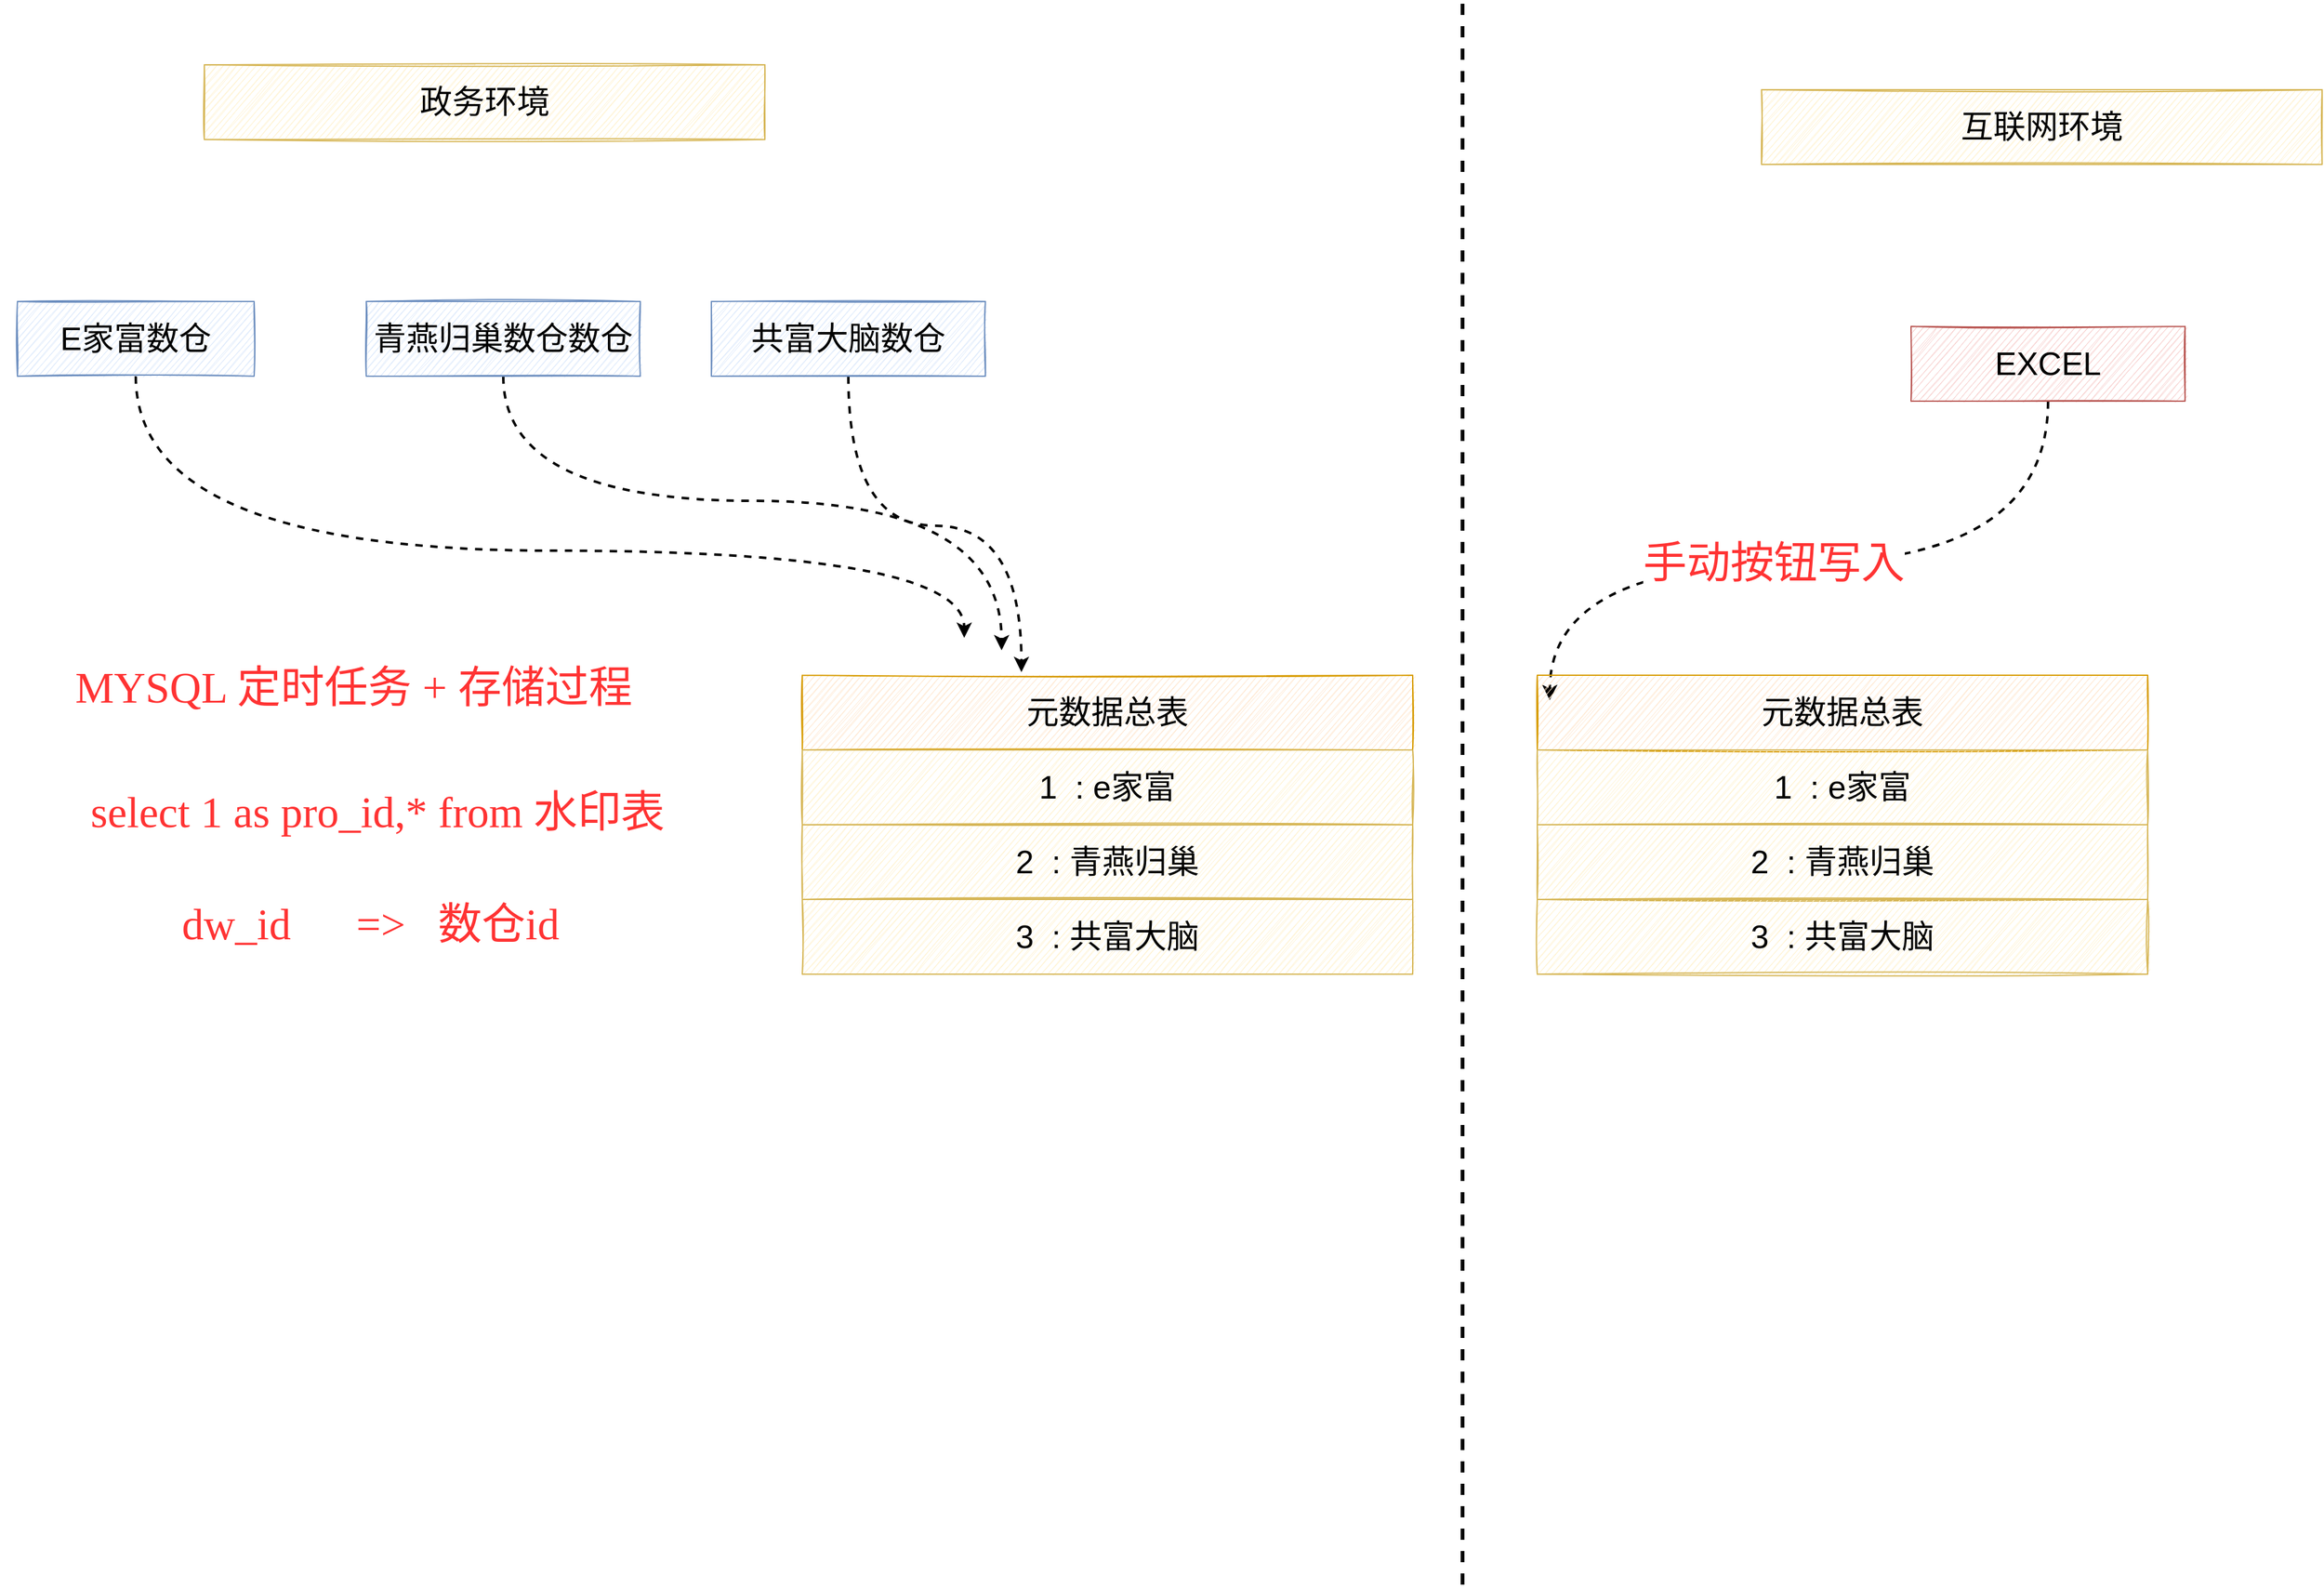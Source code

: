 <mxfile version="13.9.9" type="device" pages="4"><diagram id="MZsNfUSsh-pGyg5kKZdt" name="后端元数据架构规划"><mxGraphModel dx="1920" dy="2289" grid="1" gridSize="10" guides="1" tooltips="1" connect="1" arrows="1" fold="1" page="1" pageScale="1" pageWidth="827" pageHeight="1169" math="0" shadow="0"><root><mxCell id="GZThx_8Df_C3SeQT4p98-0"/><mxCell id="GZThx_8Df_C3SeQT4p98-1" parent="GZThx_8Df_C3SeQT4p98-0"/><mxCell id="rrdGw6Pt2CBKG6S0Pmu_-7" style="edgeStyle=orthogonalEdgeStyle;curved=1;rounded=0;orthogonalLoop=1;jettySize=auto;html=1;dashed=1;strokeWidth=2;" parent="GZThx_8Df_C3SeQT4p98-1" source="rrdGw6Pt2CBKG6S0Pmu_-0" edge="1"><mxGeometry relative="1" as="geometry"><mxPoint x="810" y="420" as="targetPoint"/><Array as="points"><mxPoint x="145" y="350"/><mxPoint x="810" y="350"/></Array></mxGeometry></mxCell><mxCell id="rrdGw6Pt2CBKG6S0Pmu_-0" value="&lt;span style=&quot;font-size: 26px&quot;&gt;E家富数仓&lt;/span&gt;" style="whiteSpace=wrap;html=1;fillColor=#dae8fc;strokeColor=#6c8ebf;sketch=1;" parent="GZThx_8Df_C3SeQT4p98-1" vertex="1"><mxGeometry x="50" y="150" width="190" height="60" as="geometry"/></mxCell><mxCell id="rrdGw6Pt2CBKG6S0Pmu_-1" value="&lt;span style=&quot;font-size: 26px&quot;&gt;元数据总表&lt;/span&gt;" style="whiteSpace=wrap;html=1;fillColor=#ffe6cc;strokeColor=#d79b00;sketch=1;" parent="GZThx_8Df_C3SeQT4p98-1" vertex="1"><mxGeometry x="680" y="450" width="490" height="60" as="geometry"/></mxCell><mxCell id="rrdGw6Pt2CBKG6S0Pmu_-6" style="edgeStyle=orthogonalEdgeStyle;curved=1;rounded=0;orthogonalLoop=1;jettySize=auto;html=1;dashed=1;strokeWidth=2;" parent="GZThx_8Df_C3SeQT4p98-1" source="rrdGw6Pt2CBKG6S0Pmu_-2" edge="1"><mxGeometry relative="1" as="geometry"><mxPoint x="840" y="430" as="targetPoint"/><Array as="points"><mxPoint x="440" y="310"/><mxPoint x="840" y="310"/></Array></mxGeometry></mxCell><mxCell id="rrdGw6Pt2CBKG6S0Pmu_-2" value="&lt;span style=&quot;font-size: 26px&quot;&gt;青燕归巢数仓数仓&lt;/span&gt;" style="whiteSpace=wrap;html=1;fillColor=#dae8fc;strokeColor=#6c8ebf;sketch=1;" parent="GZThx_8Df_C3SeQT4p98-1" vertex="1"><mxGeometry x="330" y="150" width="220" height="60" as="geometry"/></mxCell><mxCell id="rrdGw6Pt2CBKG6S0Pmu_-5" style="edgeStyle=orthogonalEdgeStyle;rounded=0;orthogonalLoop=1;jettySize=auto;html=1;entryX=0.359;entryY=-0.042;entryDx=0;entryDy=0;entryPerimeter=0;curved=1;dashed=1;strokeWidth=2;" parent="GZThx_8Df_C3SeQT4p98-1" source="rrdGw6Pt2CBKG6S0Pmu_-3" target="rrdGw6Pt2CBKG6S0Pmu_-1" edge="1"><mxGeometry relative="1" as="geometry"/></mxCell><mxCell id="rrdGw6Pt2CBKG6S0Pmu_-3" value="&lt;span style=&quot;font-size: 26px&quot;&gt;共富大脑数仓&lt;/span&gt;" style="whiteSpace=wrap;html=1;fillColor=#dae8fc;strokeColor=#6c8ebf;sketch=1;" parent="GZThx_8Df_C3SeQT4p98-1" vertex="1"><mxGeometry x="607" y="150" width="220" height="60" as="geometry"/></mxCell><mxCell id="rrdGw6Pt2CBKG6S0Pmu_-4" value="" style="endArrow=none;dashed=1;html=1;strokeWidth=3;" parent="GZThx_8Df_C3SeQT4p98-1" edge="1"><mxGeometry width="50" height="50" relative="1" as="geometry"><mxPoint x="1210" y="1180" as="sourcePoint"/><mxPoint x="1210" y="-90" as="targetPoint"/></mxGeometry></mxCell><mxCell id="rrdGw6Pt2CBKG6S0Pmu_-10" value="&lt;span style=&quot;font-size: 26px&quot;&gt;政务环境&lt;/span&gt;" style="whiteSpace=wrap;html=1;fillColor=#fff2cc;strokeColor=#d6b656;sketch=1;" parent="GZThx_8Df_C3SeQT4p98-1" vertex="1"><mxGeometry x="200" y="-40" width="450" height="60" as="geometry"/></mxCell><mxCell id="rrdGw6Pt2CBKG6S0Pmu_-12" value="&lt;span style=&quot;font-size: 26px&quot;&gt;互联网环境&lt;/span&gt;" style="whiteSpace=wrap;html=1;fillColor=#fff2cc;strokeColor=#d6b656;sketch=1;" parent="GZThx_8Df_C3SeQT4p98-1" vertex="1"><mxGeometry x="1450" y="-20" width="450" height="60" as="geometry"/></mxCell><mxCell id="rrdGw6Pt2CBKG6S0Pmu_-15" style="edgeStyle=orthogonalEdgeStyle;curved=1;rounded=0;orthogonalLoop=1;jettySize=auto;html=1;dashed=1;strokeWidth=2;" parent="GZThx_8Df_C3SeQT4p98-1" source="rrdGw6Pt2CBKG6S0Pmu_-14" edge="1"><mxGeometry relative="1" as="geometry"><Array as="points"><mxPoint x="1680" y="360"/><mxPoint x="1280" y="360"/></Array><mxPoint x="1280" y="470" as="targetPoint"/></mxGeometry></mxCell><mxCell id="rrdGw6Pt2CBKG6S0Pmu_-14" value="&lt;span style=&quot;font-size: 26px&quot;&gt;EXCEL&lt;/span&gt;" style="whiteSpace=wrap;html=1;fillColor=#f8cecc;strokeColor=#b85450;sketch=1;" parent="GZThx_8Df_C3SeQT4p98-1" vertex="1"><mxGeometry x="1570" y="170" width="220" height="60" as="geometry"/></mxCell><mxCell id="rrdGw6Pt2CBKG6S0Pmu_-16" value="&lt;font style=&quot;font-size: 35px&quot;&gt;MYSQL 定时任务 + 存储过程&lt;/font&gt;" style="text;html=1;strokeColor=none;fillColor=none;align=center;verticalAlign=middle;whiteSpace=wrap;rounded=0;shadow=1;glass=1;labelBackgroundColor=#ffffff;sketch=0;fontFamily=Comic Sans MS;fontColor=#FF3333;" parent="GZThx_8Df_C3SeQT4p98-1" vertex="1"><mxGeometry x="60" y="420" width="520" height="80" as="geometry"/></mxCell><mxCell id="rrdGw6Pt2CBKG6S0Pmu_-17" value="&lt;span style=&quot;font-size: 35px&quot;&gt;手动按钮写入&lt;/span&gt;" style="text;html=1;strokeColor=none;fillColor=none;align=center;verticalAlign=middle;whiteSpace=wrap;rounded=0;shadow=1;glass=1;labelBackgroundColor=#ffffff;sketch=0;fontFamily=Comic Sans MS;fontColor=#FF3333;" parent="GZThx_8Df_C3SeQT4p98-1" vertex="1"><mxGeometry x="1200" y="320" width="520" height="80" as="geometry"/></mxCell><mxCell id="rrdGw6Pt2CBKG6S0Pmu_-18" value="&lt;span style=&quot;font-size: 26px&quot;&gt;1&amp;nbsp; : e家富&lt;/span&gt;" style="whiteSpace=wrap;html=1;fillColor=#fff2cc;strokeColor=#d6b656;sketch=1;" parent="GZThx_8Df_C3SeQT4p98-1" vertex="1"><mxGeometry x="680" y="510" width="490" height="60" as="geometry"/></mxCell><mxCell id="rrdGw6Pt2CBKG6S0Pmu_-20" value="&lt;span style=&quot;font-size: 26px&quot;&gt;2&amp;nbsp; : 青燕归巢&lt;/span&gt;" style="whiteSpace=wrap;html=1;fillColor=#fff2cc;strokeColor=#d6b656;sketch=1;" parent="GZThx_8Df_C3SeQT4p98-1" vertex="1"><mxGeometry x="680" y="570" width="490" height="60" as="geometry"/></mxCell><mxCell id="rrdGw6Pt2CBKG6S0Pmu_-22" value="&lt;span style=&quot;font-size: 26px&quot;&gt;3&amp;nbsp; : 共富大脑&lt;/span&gt;" style="whiteSpace=wrap;html=1;fillColor=#fff2cc;strokeColor=#d6b656;sketch=1;" parent="GZThx_8Df_C3SeQT4p98-1" vertex="1"><mxGeometry x="680" y="630" width="490" height="60" as="geometry"/></mxCell><mxCell id="rrdGw6Pt2CBKG6S0Pmu_-23" value="&lt;span style=&quot;font-size: 35px&quot;&gt;select 1 as pro_id,* from 水印表&amp;nbsp;&lt;/span&gt;" style="text;html=1;strokeColor=none;fillColor=none;align=center;verticalAlign=middle;whiteSpace=wrap;rounded=0;shadow=1;glass=1;labelBackgroundColor=#ffffff;sketch=0;fontFamily=Comic Sans MS;fontColor=#FF3333;" parent="GZThx_8Df_C3SeQT4p98-1" vertex="1"><mxGeometry x="50" y="520" width="587" height="80" as="geometry"/></mxCell><mxCell id="LiwU8LEXtxxiiuckAVjS-0" value="&lt;span style=&quot;font-size: 35px&quot;&gt;dw_id&amp;nbsp; &amp;nbsp; &amp;nbsp; =&amp;gt;&amp;nbsp; &amp;nbsp;数仓id&lt;/span&gt;" style="text;html=1;strokeColor=none;fillColor=none;align=center;verticalAlign=middle;whiteSpace=wrap;rounded=0;shadow=1;glass=1;labelBackgroundColor=#ffffff;sketch=0;fontFamily=Comic Sans MS;fontColor=#FF3333;" parent="GZThx_8Df_C3SeQT4p98-1" vertex="1"><mxGeometry x="40" y="610" width="587" height="80" as="geometry"/></mxCell><mxCell id="kDNh73rSm2PxhgzT4wH3-0" value="&lt;span style=&quot;font-size: 26px&quot;&gt;元数据总表&lt;/span&gt;" style="whiteSpace=wrap;html=1;fillColor=#ffe6cc;strokeColor=#d79b00;sketch=1;" vertex="1" parent="GZThx_8Df_C3SeQT4p98-1"><mxGeometry x="1270" y="450" width="490" height="60" as="geometry"/></mxCell><mxCell id="kDNh73rSm2PxhgzT4wH3-1" value="&lt;span style=&quot;font-size: 26px&quot;&gt;2&amp;nbsp; : 青燕归巢&lt;/span&gt;" style="whiteSpace=wrap;html=1;fillColor=#fff2cc;strokeColor=#d6b656;sketch=1;" vertex="1" parent="GZThx_8Df_C3SeQT4p98-1"><mxGeometry x="1270" y="570" width="490" height="60" as="geometry"/></mxCell><mxCell id="kDNh73rSm2PxhgzT4wH3-2" value="&lt;span style=&quot;font-size: 26px&quot;&gt;3&amp;nbsp; : 共富大脑&lt;/span&gt;" style="whiteSpace=wrap;html=1;fillColor=#fff2cc;strokeColor=#d6b656;sketch=1;" vertex="1" parent="GZThx_8Df_C3SeQT4p98-1"><mxGeometry x="1270" y="630" width="490" height="60" as="geometry"/></mxCell><mxCell id="kDNh73rSm2PxhgzT4wH3-3" value="&lt;span style=&quot;font-size: 26px&quot;&gt;1&amp;nbsp; : e家富&lt;/span&gt;" style="whiteSpace=wrap;html=1;fillColor=#fff2cc;strokeColor=#d6b656;sketch=1;" vertex="1" parent="GZThx_8Df_C3SeQT4p98-1"><mxGeometry x="1270" y="510" width="490" height="60" as="geometry"/></mxCell></root></mxGraphModel></diagram><diagram id="Esmpb3BfLuhiRNY7wGq0" name="OLTP表设计"><mxGraphModel dx="768" dy="448" grid="1" gridSize="10" guides="1" tooltips="1" connect="1" arrows="1" fold="1" page="1" pageScale="1" pageWidth="827" pageHeight="1169" math="0" shadow="0"><root><mxCell id="DTKH81HhCk_tKdm3i58Z-0"/><mxCell id="DTKH81HhCk_tKdm3i58Z-1" parent="DTKH81HhCk_tKdm3i58Z-0"/><mxCell id="DTKH81HhCk_tKdm3i58Z-2" value="&lt;span style=&quot;font-size: 26px&quot;&gt;遵循三范式&lt;/span&gt;" style="whiteSpace=wrap;html=1;fillColor=#dae8fc;strokeColor=#6c8ebf;sketch=1;" vertex="1" parent="DTKH81HhCk_tKdm3i58Z-1"><mxGeometry x="210" y="110" width="260" height="60" as="geometry"/></mxCell></root></mxGraphModel></diagram><diagram id="nOYVMkCdCe0KWZVX6kyK" name="集群"><mxGraphModel dx="2194" dy="2449" grid="1" gridSize="10" guides="1" tooltips="1" connect="1" arrows="1" fold="1" page="1" pageScale="1" pageWidth="827" pageHeight="1169" math="0" shadow="0"><root><mxCell id="0"/><mxCell id="1" parent="0"/><mxCell id="NOhB4o4Zqd_nmFaHCjz7-2" value="&lt;span style=&quot;font-size: 26px&quot;&gt;redis 单节点&lt;/span&gt;" style="whiteSpace=wrap;html=1;fillColor=#fff2cc;strokeColor=#d6b656;sketch=1;" parent="1" vertex="1"><mxGeometry x="120" y="720" width="190" height="60" as="geometry"/></mxCell><mxCell id="NOhB4o4Zqd_nmFaHCjz7-3" value="&lt;span style=&quot;font-size: 26px&quot;&gt;mysql 单节点&lt;/span&gt;" style="whiteSpace=wrap;html=1;fillColor=#fff2cc;strokeColor=#d6b656;sketch=1;" parent="1" vertex="1"><mxGeometry x="340" y="720" width="190" height="60" as="geometry"/></mxCell><mxCell id="NOhB4o4Zqd_nmFaHCjz7-4" value="&lt;span style=&quot;font-size: 26px&quot;&gt;mongodb 单节点&lt;/span&gt;" style="whiteSpace=wrap;html=1;fillColor=#fff2cc;strokeColor=#d6b656;sketch=1;" parent="1" vertex="1"><mxGeometry x="560" y="720" width="210" height="60" as="geometry"/></mxCell><mxCell id="NOhB4o4Zqd_nmFaHCjz7-5" value="&lt;span style=&quot;font-size: 26px&quot;&gt;neo4j&amp;nbsp;单节点&lt;/span&gt;" style="whiteSpace=wrap;html=1;fillColor=#fff2cc;strokeColor=#d6b656;sketch=1;" parent="1" vertex="1"><mxGeometry x="827" y="720" width="190" height="60" as="geometry"/></mxCell><mxCell id="NOhB4o4Zqd_nmFaHCjz7-13" style="edgeStyle=orthogonalEdgeStyle;curved=1;rounded=0;orthogonalLoop=1;jettySize=auto;html=1;strokeWidth=3;" parent="1" source="NOhB4o4Zqd_nmFaHCjz7-6" target="NOhB4o4Zqd_nmFaHCjz7-2" edge="1"><mxGeometry relative="1" as="geometry"/></mxCell><mxCell id="NOhB4o4Zqd_nmFaHCjz7-14" style="edgeStyle=orthogonalEdgeStyle;curved=1;rounded=0;orthogonalLoop=1;jettySize=auto;html=1;entryX=0.596;entryY=-0.05;entryDx=0;entryDy=0;entryPerimeter=0;strokeWidth=3;" parent="1" source="NOhB4o4Zqd_nmFaHCjz7-6" target="NOhB4o4Zqd_nmFaHCjz7-3" edge="1"><mxGeometry relative="1" as="geometry"/></mxCell><mxCell id="NOhB4o4Zqd_nmFaHCjz7-15" style="edgeStyle=orthogonalEdgeStyle;curved=1;rounded=0;orthogonalLoop=1;jettySize=auto;html=1;entryX=0.601;entryY=-0.026;entryDx=0;entryDy=0;entryPerimeter=0;strokeWidth=3;" parent="1" source="NOhB4o4Zqd_nmFaHCjz7-6" target="NOhB4o4Zqd_nmFaHCjz7-4" edge="1"><mxGeometry relative="1" as="geometry"/></mxCell><mxCell id="NOhB4o4Zqd_nmFaHCjz7-16" style="edgeStyle=orthogonalEdgeStyle;curved=1;rounded=0;orthogonalLoop=1;jettySize=auto;html=1;strokeWidth=3;" parent="1" source="NOhB4o4Zqd_nmFaHCjz7-6" target="NOhB4o4Zqd_nmFaHCjz7-5" edge="1"><mxGeometry relative="1" as="geometry"/></mxCell><mxCell id="NOhB4o4Zqd_nmFaHCjz7-6" value="&lt;span style=&quot;font-size: 26px&quot;&gt;后端服务&lt;/span&gt;" style="whiteSpace=wrap;html=1;fillColor=#d5e8d4;strokeColor=#82b366;sketch=1;" parent="1" vertex="1"><mxGeometry x="430.0" y="530" width="250" height="60" as="geometry"/></mxCell><mxCell id="NOhB4o4Zqd_nmFaHCjz7-12" style="edgeStyle=orthogonalEdgeStyle;curved=1;rounded=0;orthogonalLoop=1;jettySize=auto;html=1;entryX=0.5;entryY=0;entryDx=0;entryDy=0;strokeWidth=3;" parent="1" source="NOhB4o4Zqd_nmFaHCjz7-7" target="NOhB4o4Zqd_nmFaHCjz7-6" edge="1"><mxGeometry relative="1" as="geometry"/></mxCell><mxCell id="NOhB4o4Zqd_nmFaHCjz7-7" value="&lt;span style=&quot;font-size: 26px&quot;&gt;JWT认证&lt;/span&gt;" style="whiteSpace=wrap;html=1;fillColor=#d5e8d4;strokeColor=#82b366;sketch=1;" parent="1" vertex="1"><mxGeometry x="430.0" y="330" width="250" height="60" as="geometry"/></mxCell><mxCell id="NOhB4o4Zqd_nmFaHCjz7-11" style="edgeStyle=orthogonalEdgeStyle;curved=1;rounded=0;orthogonalLoop=1;jettySize=auto;html=1;strokeWidth=3;dashed=1;" parent="1" source="NOhB4o4Zqd_nmFaHCjz7-8" target="NOhB4o4Zqd_nmFaHCjz7-7" edge="1"><mxGeometry relative="1" as="geometry"/></mxCell><mxCell id="NOhB4o4Zqd_nmFaHCjz7-8" value="&lt;span style=&quot;font-size: 26px&quot;&gt;Nginx 单节点&lt;/span&gt;" style="whiteSpace=wrap;html=1;fillColor=#dae8fc;strokeColor=#6c8ebf;sketch=1;" parent="1" vertex="1"><mxGeometry x="430.0" y="150" width="250" height="60" as="geometry"/></mxCell><mxCell id="NOhB4o4Zqd_nmFaHCjz7-10" style="edgeStyle=orthogonalEdgeStyle;rounded=0;orthogonalLoop=1;jettySize=auto;html=1;curved=1;strokeWidth=3;" parent="1" source="NOhB4o4Zqd_nmFaHCjz7-9" target="NOhB4o4Zqd_nmFaHCjz7-8" edge="1"><mxGeometry relative="1" as="geometry"/></mxCell><mxCell id="NOhB4o4Zqd_nmFaHCjz7-9" value="&lt;span style=&quot;font-size: 26px&quot;&gt;桌面端&lt;/span&gt;" style="whiteSpace=wrap;html=1;fillColor=#f8cecc;strokeColor=#b85450;sketch=1;" parent="1" vertex="1"><mxGeometry x="490.0" y="-60" width="120" height="60" as="geometry"/></mxCell></root></mxGraphModel></diagram><diagram id="NK8HNRHVBpozFQfilqMS" name="前端数仓架构规划"><mxGraphModel dx="3840" dy="3409" grid="1" gridSize="10" guides="1" tooltips="1" connect="1" arrows="1" fold="1" page="1" pageScale="1" pageWidth="827" pageHeight="1169" math="0" shadow="0"><root><mxCell id="Ljl7zNuRaJkuXzyukHI4-0"/><mxCell id="Ljl7zNuRaJkuXzyukHI4-1" parent="Ljl7zNuRaJkuXzyukHI4-0"/><mxCell id="GqD-GFTymOuio5JUAV0n-4" style="edgeStyle=orthogonalEdgeStyle;curved=1;rounded=0;orthogonalLoop=1;jettySize=auto;html=1;entryX=0;entryY=0.5;entryDx=0;entryDy=0;dashed=1;strokeWidth=2;" edge="1" parent="Ljl7zNuRaJkuXzyukHI4-1" source="Ljl7zNuRaJkuXzyukHI4-2" target="Ljl7zNuRaJkuXzyukHI4-3"><mxGeometry relative="1" as="geometry"/></mxCell><mxCell id="Ljl7zNuRaJkuXzyukHI4-2" value="&lt;font style=&quot;font-size: 26px&quot;&gt;root&lt;/font&gt;" style="whiteSpace=wrap;html=1;fillColor=#fff2cc;strokeColor=#d6b656;sketch=1;" vertex="1" parent="Ljl7zNuRaJkuXzyukHI4-1"><mxGeometry x="80" y="120" width="120" height="60" as="geometry"/></mxCell><mxCell id="GqD-GFTymOuio5JUAV0n-5" style="edgeStyle=orthogonalEdgeStyle;curved=1;rounded=0;orthogonalLoop=1;jettySize=auto;html=1;dashed=1;strokeWidth=2;" edge="1" parent="Ljl7zNuRaJkuXzyukHI4-1" source="Ljl7zNuRaJkuXzyukHI4-3" target="GqD-GFTymOuio5JUAV0n-3"><mxGeometry relative="1" as="geometry"/></mxCell><mxCell id="Ljl7zNuRaJkuXzyukHI4-3" value="&lt;span style=&quot;font-size: 26px&quot;&gt;有权限修改&lt;/span&gt;" style="whiteSpace=wrap;html=1;fillColor=#fff2cc;strokeColor=#d6b656;sketch=1;" vertex="1" parent="Ljl7zNuRaJkuXzyukHI4-1"><mxGeometry x="330" y="110" width="120" height="60" as="geometry"/></mxCell><mxCell id="RGCBUixruTUC0jW_5rNK-0" style="edgeStyle=orthogonalEdgeStyle;curved=1;rounded=0;orthogonalLoop=1;jettySize=auto;html=1;entryX=0;entryY=0.25;entryDx=0;entryDy=0;dashed=1;strokeWidth=2;" edge="1" parent="Ljl7zNuRaJkuXzyukHI4-1" source="Ljl7zNuRaJkuXzyukHI4-4" target="GqD-GFTymOuio5JUAV0n-1"><mxGeometry relative="1" as="geometry"/></mxCell><mxCell id="Ljl7zNuRaJkuXzyukHI4-4" value="&lt;span style=&quot;font-size: 26px&quot;&gt;用户1&lt;/span&gt;" style="whiteSpace=wrap;html=1;fillColor=#fff2cc;strokeColor=#d6b656;sketch=1;" vertex="1" parent="Ljl7zNuRaJkuXzyukHI4-1"><mxGeometry x="400" y="380" width="120" height="60" as="geometry"/></mxCell><mxCell id="GqD-GFTymOuio5JUAV0n-1" value="&lt;span style=&quot;font-size: 26px&quot;&gt;e家富数仓页面&lt;/span&gt;" style="whiteSpace=wrap;html=1;fillColor=#fff2cc;strokeColor=#d6b656;sketch=1;" vertex="1" parent="Ljl7zNuRaJkuXzyukHI4-1"><mxGeometry x="664" y="490" width="216" height="60" as="geometry"/></mxCell><mxCell id="0YkQR1C7gpFocJ8B1eBH-1" style="edgeStyle=orthogonalEdgeStyle;curved=1;rounded=0;orthogonalLoop=1;jettySize=auto;html=1;entryX=0;entryY=0.75;entryDx=0;entryDy=0;dashed=1;strokeWidth=2;" edge="1" parent="Ljl7zNuRaJkuXzyukHI4-1" target="GqD-GFTymOuio5JUAV0n-6"><mxGeometry relative="1" as="geometry"><mxPoint x="910" y="135" as="sourcePoint"/></mxGeometry></mxCell><mxCell id="0YkQR1C7gpFocJ8B1eBH-2" style="edgeStyle=orthogonalEdgeStyle;curved=1;rounded=0;orthogonalLoop=1;jettySize=auto;html=1;entryX=0;entryY=0.5;entryDx=0;entryDy=0;dashed=1;strokeWidth=2;" edge="1" parent="Ljl7zNuRaJkuXzyukHI4-1" target="GqD-GFTymOuio5JUAV0n-7"><mxGeometry relative="1" as="geometry"><mxPoint x="840" y="135" as="sourcePoint"/></mxGeometry></mxCell><mxCell id="0YkQR1C7gpFocJ8B1eBH-3" style="edgeStyle=orthogonalEdgeStyle;curved=1;rounded=0;orthogonalLoop=1;jettySize=auto;html=1;entryX=0;entryY=0.5;entryDx=0;entryDy=0;dashed=1;strokeWidth=2;exitX=1.001;exitY=0.367;exitDx=0;exitDy=0;exitPerimeter=0;" edge="1" parent="Ljl7zNuRaJkuXzyukHI4-1" source="GqD-GFTymOuio5JUAV0n-3" target="GqD-GFTymOuio5JUAV0n-8"><mxGeometry relative="1" as="geometry"><mxPoint x="910" y="135" as="sourcePoint"/></mxGeometry></mxCell><mxCell id="GqD-GFTymOuio5JUAV0n-3" value="&lt;span style=&quot;font-size: 26px&quot;&gt;state 全局状态变量&lt;/span&gt;" style="whiteSpace=wrap;html=1;fillColor=#fff2cc;strokeColor=#d6b656;sketch=1;" vertex="1" parent="Ljl7zNuRaJkuXzyukHI4-1"><mxGeometry x="570" y="110" width="260" height="60" as="geometry"/></mxCell><mxCell id="GqD-GFTymOuio5JUAV0n-6" value="&lt;span style=&quot;font-size: 26px&quot;&gt;1&amp;nbsp; e家富&lt;/span&gt;" style="whiteSpace=wrap;html=1;fillColor=#fff2cc;strokeColor=#d6b656;sketch=1;" vertex="1" parent="Ljl7zNuRaJkuXzyukHI4-1"><mxGeometry x="1020" y="-25" width="120" height="60" as="geometry"/></mxCell><mxCell id="GqD-GFTymOuio5JUAV0n-7" value="&lt;span style=&quot;font-size: 26px&quot;&gt;2 青燕归巢&lt;/span&gt;" style="whiteSpace=wrap;html=1;fillColor=#fff2cc;strokeColor=#d6b656;sketch=1;" vertex="1" parent="Ljl7zNuRaJkuXzyukHI4-1"><mxGeometry x="1030" y="115" width="120" height="60" as="geometry"/></mxCell><mxCell id="GqD-GFTymOuio5JUAV0n-8" value="&lt;span style=&quot;font-size: 26px&quot;&gt;3 共富大脑&lt;/span&gt;" style="whiteSpace=wrap;html=1;fillColor=#fff2cc;strokeColor=#d6b656;sketch=1;" vertex="1" parent="Ljl7zNuRaJkuXzyukHI4-1"><mxGeometry x="1030" y="245" width="120" height="60" as="geometry"/></mxCell><mxCell id="0YkQR1C7gpFocJ8B1eBH-7" style="edgeStyle=orthogonalEdgeStyle;curved=1;rounded=0;orthogonalLoop=1;jettySize=auto;html=1;entryX=0;entryY=0.75;entryDx=0;entryDy=0;dashed=1;strokeWidth=2;" edge="1" parent="Ljl7zNuRaJkuXzyukHI4-1" source="0YkQR1C7gpFocJ8B1eBH-0" target="Ljl7zNuRaJkuXzyukHI4-4"><mxGeometry relative="1" as="geometry"/></mxCell><mxCell id="0YkQR1C7gpFocJ8B1eBH-8" style="edgeStyle=orthogonalEdgeStyle;curved=1;rounded=0;orthogonalLoop=1;jettySize=auto;html=1;entryX=0;entryY=0.5;entryDx=0;entryDy=0;dashed=1;strokeWidth=2;" edge="1" parent="Ljl7zNuRaJkuXzyukHI4-1" source="0YkQR1C7gpFocJ8B1eBH-0" target="0YkQR1C7gpFocJ8B1eBH-5"><mxGeometry relative="1" as="geometry"/></mxCell><mxCell id="0YkQR1C7gpFocJ8B1eBH-9" style="edgeStyle=orthogonalEdgeStyle;curved=1;rounded=0;orthogonalLoop=1;jettySize=auto;html=1;entryX=0;entryY=0.5;entryDx=0;entryDy=0;dashed=1;strokeWidth=2;" edge="1" parent="Ljl7zNuRaJkuXzyukHI4-1" source="0YkQR1C7gpFocJ8B1eBH-0" target="0YkQR1C7gpFocJ8B1eBH-6"><mxGeometry relative="1" as="geometry"/></mxCell><mxCell id="0YkQR1C7gpFocJ8B1eBH-0" value="&lt;span style=&quot;font-size: 26px&quot;&gt;e家富数仓&lt;/span&gt;" style="whiteSpace=wrap;html=1;fillColor=#fff2cc;strokeColor=#d6b656;sketch=1;" vertex="1" parent="Ljl7zNuRaJkuXzyukHI4-1"><mxGeometry x="60" y="480" width="190" height="60" as="geometry"/></mxCell><mxCell id="RGCBUixruTUC0jW_5rNK-1" style="edgeStyle=orthogonalEdgeStyle;curved=1;rounded=0;orthogonalLoop=1;jettySize=auto;html=1;entryX=0;entryY=0.5;entryDx=0;entryDy=0;dashed=1;strokeWidth=2;" edge="1" parent="Ljl7zNuRaJkuXzyukHI4-1" source="0YkQR1C7gpFocJ8B1eBH-5" target="GqD-GFTymOuio5JUAV0n-1"><mxGeometry relative="1" as="geometry"/></mxCell><mxCell id="0YkQR1C7gpFocJ8B1eBH-5" value="&lt;span style=&quot;font-size: 26px&quot;&gt;用户2&lt;/span&gt;" style="whiteSpace=wrap;html=1;fillColor=#fff2cc;strokeColor=#d6b656;sketch=1;" vertex="1" parent="Ljl7zNuRaJkuXzyukHI4-1"><mxGeometry x="400" y="490" width="120" height="60" as="geometry"/></mxCell><mxCell id="RGCBUixruTUC0jW_5rNK-2" style="edgeStyle=orthogonalEdgeStyle;curved=1;rounded=0;orthogonalLoop=1;jettySize=auto;html=1;entryX=0;entryY=0.5;entryDx=0;entryDy=0;dashed=1;strokeWidth=2;" edge="1" parent="Ljl7zNuRaJkuXzyukHI4-1" source="0YkQR1C7gpFocJ8B1eBH-6" target="GqD-GFTymOuio5JUAV0n-1"><mxGeometry relative="1" as="geometry"/></mxCell><mxCell id="0YkQR1C7gpFocJ8B1eBH-6" value="&lt;span style=&quot;font-size: 26px&quot;&gt;用户3&lt;/span&gt;" style="whiteSpace=wrap;html=1;fillColor=#fff2cc;strokeColor=#d6b656;sketch=1;" vertex="1" parent="Ljl7zNuRaJkuXzyukHI4-1"><mxGeometry x="400" y="590" width="120" height="60" as="geometry"/></mxCell><mxCell id="RGCBUixruTUC0jW_5rNK-3" style="edgeStyle=orthogonalEdgeStyle;curved=1;rounded=0;orthogonalLoop=1;jettySize=auto;html=1;entryX=0;entryY=0.25;entryDx=0;entryDy=0;dashed=1;strokeWidth=2;" edge="1" source="RGCBUixruTUC0jW_5rNK-4" target="RGCBUixruTUC0jW_5rNK-5" parent="Ljl7zNuRaJkuXzyukHI4-1"><mxGeometry relative="1" as="geometry"/></mxCell><mxCell id="RGCBUixruTUC0jW_5rNK-4" value="&lt;span style=&quot;font-size: 26px&quot;&gt;用户1&lt;/span&gt;" style="whiteSpace=wrap;html=1;fillColor=#fff2cc;strokeColor=#d6b656;sketch=1;" vertex="1" parent="Ljl7zNuRaJkuXzyukHI4-1"><mxGeometry x="400" y="740" width="120" height="60" as="geometry"/></mxCell><mxCell id="RGCBUixruTUC0jW_5rNK-5" value="&lt;span style=&quot;font-size: 26px&quot;&gt;青燕归巢页面&lt;/span&gt;" style="whiteSpace=wrap;html=1;fillColor=#fff2cc;strokeColor=#d6b656;sketch=1;" vertex="1" parent="Ljl7zNuRaJkuXzyukHI4-1"><mxGeometry x="664" y="850" width="216" height="60" as="geometry"/></mxCell><mxCell id="RGCBUixruTUC0jW_5rNK-6" style="edgeStyle=orthogonalEdgeStyle;curved=1;rounded=0;orthogonalLoop=1;jettySize=auto;html=1;entryX=0;entryY=0.75;entryDx=0;entryDy=0;dashed=1;strokeWidth=2;" edge="1" source="RGCBUixruTUC0jW_5rNK-9" target="RGCBUixruTUC0jW_5rNK-4" parent="Ljl7zNuRaJkuXzyukHI4-1"><mxGeometry relative="1" as="geometry"/></mxCell><mxCell id="RGCBUixruTUC0jW_5rNK-7" style="edgeStyle=orthogonalEdgeStyle;curved=1;rounded=0;orthogonalLoop=1;jettySize=auto;html=1;entryX=0;entryY=0.5;entryDx=0;entryDy=0;dashed=1;strokeWidth=2;" edge="1" source="RGCBUixruTUC0jW_5rNK-9" target="RGCBUixruTUC0jW_5rNK-11" parent="Ljl7zNuRaJkuXzyukHI4-1"><mxGeometry relative="1" as="geometry"/></mxCell><mxCell id="RGCBUixruTUC0jW_5rNK-8" style="edgeStyle=orthogonalEdgeStyle;curved=1;rounded=0;orthogonalLoop=1;jettySize=auto;html=1;entryX=0;entryY=0.5;entryDx=0;entryDy=0;dashed=1;strokeWidth=2;" edge="1" source="RGCBUixruTUC0jW_5rNK-9" target="RGCBUixruTUC0jW_5rNK-13" parent="Ljl7zNuRaJkuXzyukHI4-1"><mxGeometry relative="1" as="geometry"/></mxCell><mxCell id="RGCBUixruTUC0jW_5rNK-9" value="&lt;span style=&quot;font-size: 26px&quot;&gt;青燕归巢&lt;/span&gt;" style="whiteSpace=wrap;html=1;fillColor=#fff2cc;strokeColor=#d6b656;sketch=1;" vertex="1" parent="Ljl7zNuRaJkuXzyukHI4-1"><mxGeometry x="60" y="840" width="190" height="60" as="geometry"/></mxCell><mxCell id="RGCBUixruTUC0jW_5rNK-10" style="edgeStyle=orthogonalEdgeStyle;curved=1;rounded=0;orthogonalLoop=1;jettySize=auto;html=1;entryX=0;entryY=0.5;entryDx=0;entryDy=0;dashed=1;strokeWidth=2;" edge="1" source="RGCBUixruTUC0jW_5rNK-11" target="RGCBUixruTUC0jW_5rNK-5" parent="Ljl7zNuRaJkuXzyukHI4-1"><mxGeometry relative="1" as="geometry"/></mxCell><mxCell id="RGCBUixruTUC0jW_5rNK-11" value="&lt;span style=&quot;font-size: 26px&quot;&gt;用户2&lt;/span&gt;" style="whiteSpace=wrap;html=1;fillColor=#fff2cc;strokeColor=#d6b656;sketch=1;" vertex="1" parent="Ljl7zNuRaJkuXzyukHI4-1"><mxGeometry x="400" y="850" width="120" height="60" as="geometry"/></mxCell><mxCell id="RGCBUixruTUC0jW_5rNK-12" style="edgeStyle=orthogonalEdgeStyle;curved=1;rounded=0;orthogonalLoop=1;jettySize=auto;html=1;entryX=0;entryY=0.5;entryDx=0;entryDy=0;dashed=1;strokeWidth=2;" edge="1" source="RGCBUixruTUC0jW_5rNK-13" target="RGCBUixruTUC0jW_5rNK-5" parent="Ljl7zNuRaJkuXzyukHI4-1"><mxGeometry relative="1" as="geometry"/></mxCell><mxCell id="RGCBUixruTUC0jW_5rNK-13" value="&lt;span style=&quot;font-size: 26px&quot;&gt;用户3&lt;/span&gt;" style="whiteSpace=wrap;html=1;fillColor=#fff2cc;strokeColor=#d6b656;sketch=1;" vertex="1" parent="Ljl7zNuRaJkuXzyukHI4-1"><mxGeometry x="400" y="950" width="120" height="60" as="geometry"/></mxCell><mxCell id="RGCBUixruTUC0jW_5rNK-14" style="edgeStyle=orthogonalEdgeStyle;curved=1;rounded=0;orthogonalLoop=1;jettySize=auto;html=1;entryX=0;entryY=0.25;entryDx=0;entryDy=0;dashed=1;strokeWidth=2;" edge="1" source="RGCBUixruTUC0jW_5rNK-15" target="RGCBUixruTUC0jW_5rNK-16" parent="Ljl7zNuRaJkuXzyukHI4-1"><mxGeometry relative="1" as="geometry"/></mxCell><mxCell id="RGCBUixruTUC0jW_5rNK-15" value="&lt;span style=&quot;font-size: 26px&quot;&gt;用户1&lt;/span&gt;" style="whiteSpace=wrap;html=1;fillColor=#fff2cc;strokeColor=#d6b656;sketch=1;" vertex="1" parent="Ljl7zNuRaJkuXzyukHI4-1"><mxGeometry x="400" y="1040" width="120" height="60" as="geometry"/></mxCell><mxCell id="RGCBUixruTUC0jW_5rNK-16" value="&lt;span style=&quot;font-size: 26px&quot;&gt;共富大脑页面&lt;/span&gt;" style="whiteSpace=wrap;html=1;fillColor=#fff2cc;strokeColor=#d6b656;sketch=1;" vertex="1" parent="Ljl7zNuRaJkuXzyukHI4-1"><mxGeometry x="664" y="1150" width="216" height="60" as="geometry"/></mxCell><mxCell id="RGCBUixruTUC0jW_5rNK-17" style="edgeStyle=orthogonalEdgeStyle;curved=1;rounded=0;orthogonalLoop=1;jettySize=auto;html=1;entryX=0;entryY=0.75;entryDx=0;entryDy=0;dashed=1;strokeWidth=2;" edge="1" source="RGCBUixruTUC0jW_5rNK-20" target="RGCBUixruTUC0jW_5rNK-15" parent="Ljl7zNuRaJkuXzyukHI4-1"><mxGeometry relative="1" as="geometry"/></mxCell><mxCell id="RGCBUixruTUC0jW_5rNK-18" style="edgeStyle=orthogonalEdgeStyle;curved=1;rounded=0;orthogonalLoop=1;jettySize=auto;html=1;entryX=0;entryY=0.5;entryDx=0;entryDy=0;dashed=1;strokeWidth=2;" edge="1" source="RGCBUixruTUC0jW_5rNK-20" target="RGCBUixruTUC0jW_5rNK-22" parent="Ljl7zNuRaJkuXzyukHI4-1"><mxGeometry relative="1" as="geometry"/></mxCell><mxCell id="RGCBUixruTUC0jW_5rNK-19" style="edgeStyle=orthogonalEdgeStyle;curved=1;rounded=0;orthogonalLoop=1;jettySize=auto;html=1;entryX=0;entryY=0.5;entryDx=0;entryDy=0;dashed=1;strokeWidth=2;" edge="1" source="RGCBUixruTUC0jW_5rNK-20" target="RGCBUixruTUC0jW_5rNK-24" parent="Ljl7zNuRaJkuXzyukHI4-1"><mxGeometry relative="1" as="geometry"/></mxCell><mxCell id="RGCBUixruTUC0jW_5rNK-20" value="&lt;span style=&quot;font-size: 26px&quot;&gt;共富大脑&lt;/span&gt;" style="whiteSpace=wrap;html=1;fillColor=#fff2cc;strokeColor=#d6b656;sketch=1;" vertex="1" parent="Ljl7zNuRaJkuXzyukHI4-1"><mxGeometry x="60" y="1140" width="190" height="60" as="geometry"/></mxCell><mxCell id="RGCBUixruTUC0jW_5rNK-21" style="edgeStyle=orthogonalEdgeStyle;curved=1;rounded=0;orthogonalLoop=1;jettySize=auto;html=1;entryX=0;entryY=0.5;entryDx=0;entryDy=0;dashed=1;strokeWidth=2;" edge="1" source="RGCBUixruTUC0jW_5rNK-22" target="RGCBUixruTUC0jW_5rNK-16" parent="Ljl7zNuRaJkuXzyukHI4-1"><mxGeometry relative="1" as="geometry"/></mxCell><mxCell id="RGCBUixruTUC0jW_5rNK-22" value="&lt;span style=&quot;font-size: 26px&quot;&gt;用户2&lt;/span&gt;" style="whiteSpace=wrap;html=1;fillColor=#fff2cc;strokeColor=#d6b656;sketch=1;" vertex="1" parent="Ljl7zNuRaJkuXzyukHI4-1"><mxGeometry x="400" y="1150" width="120" height="60" as="geometry"/></mxCell><mxCell id="RGCBUixruTUC0jW_5rNK-23" style="edgeStyle=orthogonalEdgeStyle;curved=1;rounded=0;orthogonalLoop=1;jettySize=auto;html=1;entryX=0;entryY=0.5;entryDx=0;entryDy=0;dashed=1;strokeWidth=2;" edge="1" source="RGCBUixruTUC0jW_5rNK-24" target="RGCBUixruTUC0jW_5rNK-16" parent="Ljl7zNuRaJkuXzyukHI4-1"><mxGeometry relative="1" as="geometry"/></mxCell><mxCell id="RGCBUixruTUC0jW_5rNK-24" value="&lt;span style=&quot;font-size: 26px&quot;&gt;用户3&lt;/span&gt;" style="whiteSpace=wrap;html=1;fillColor=#fff2cc;strokeColor=#d6b656;sketch=1;" vertex="1" parent="Ljl7zNuRaJkuXzyukHI4-1"><mxGeometry x="400" y="1250" width="120" height="60" as="geometry"/></mxCell></root></mxGraphModel></diagram></mxfile>